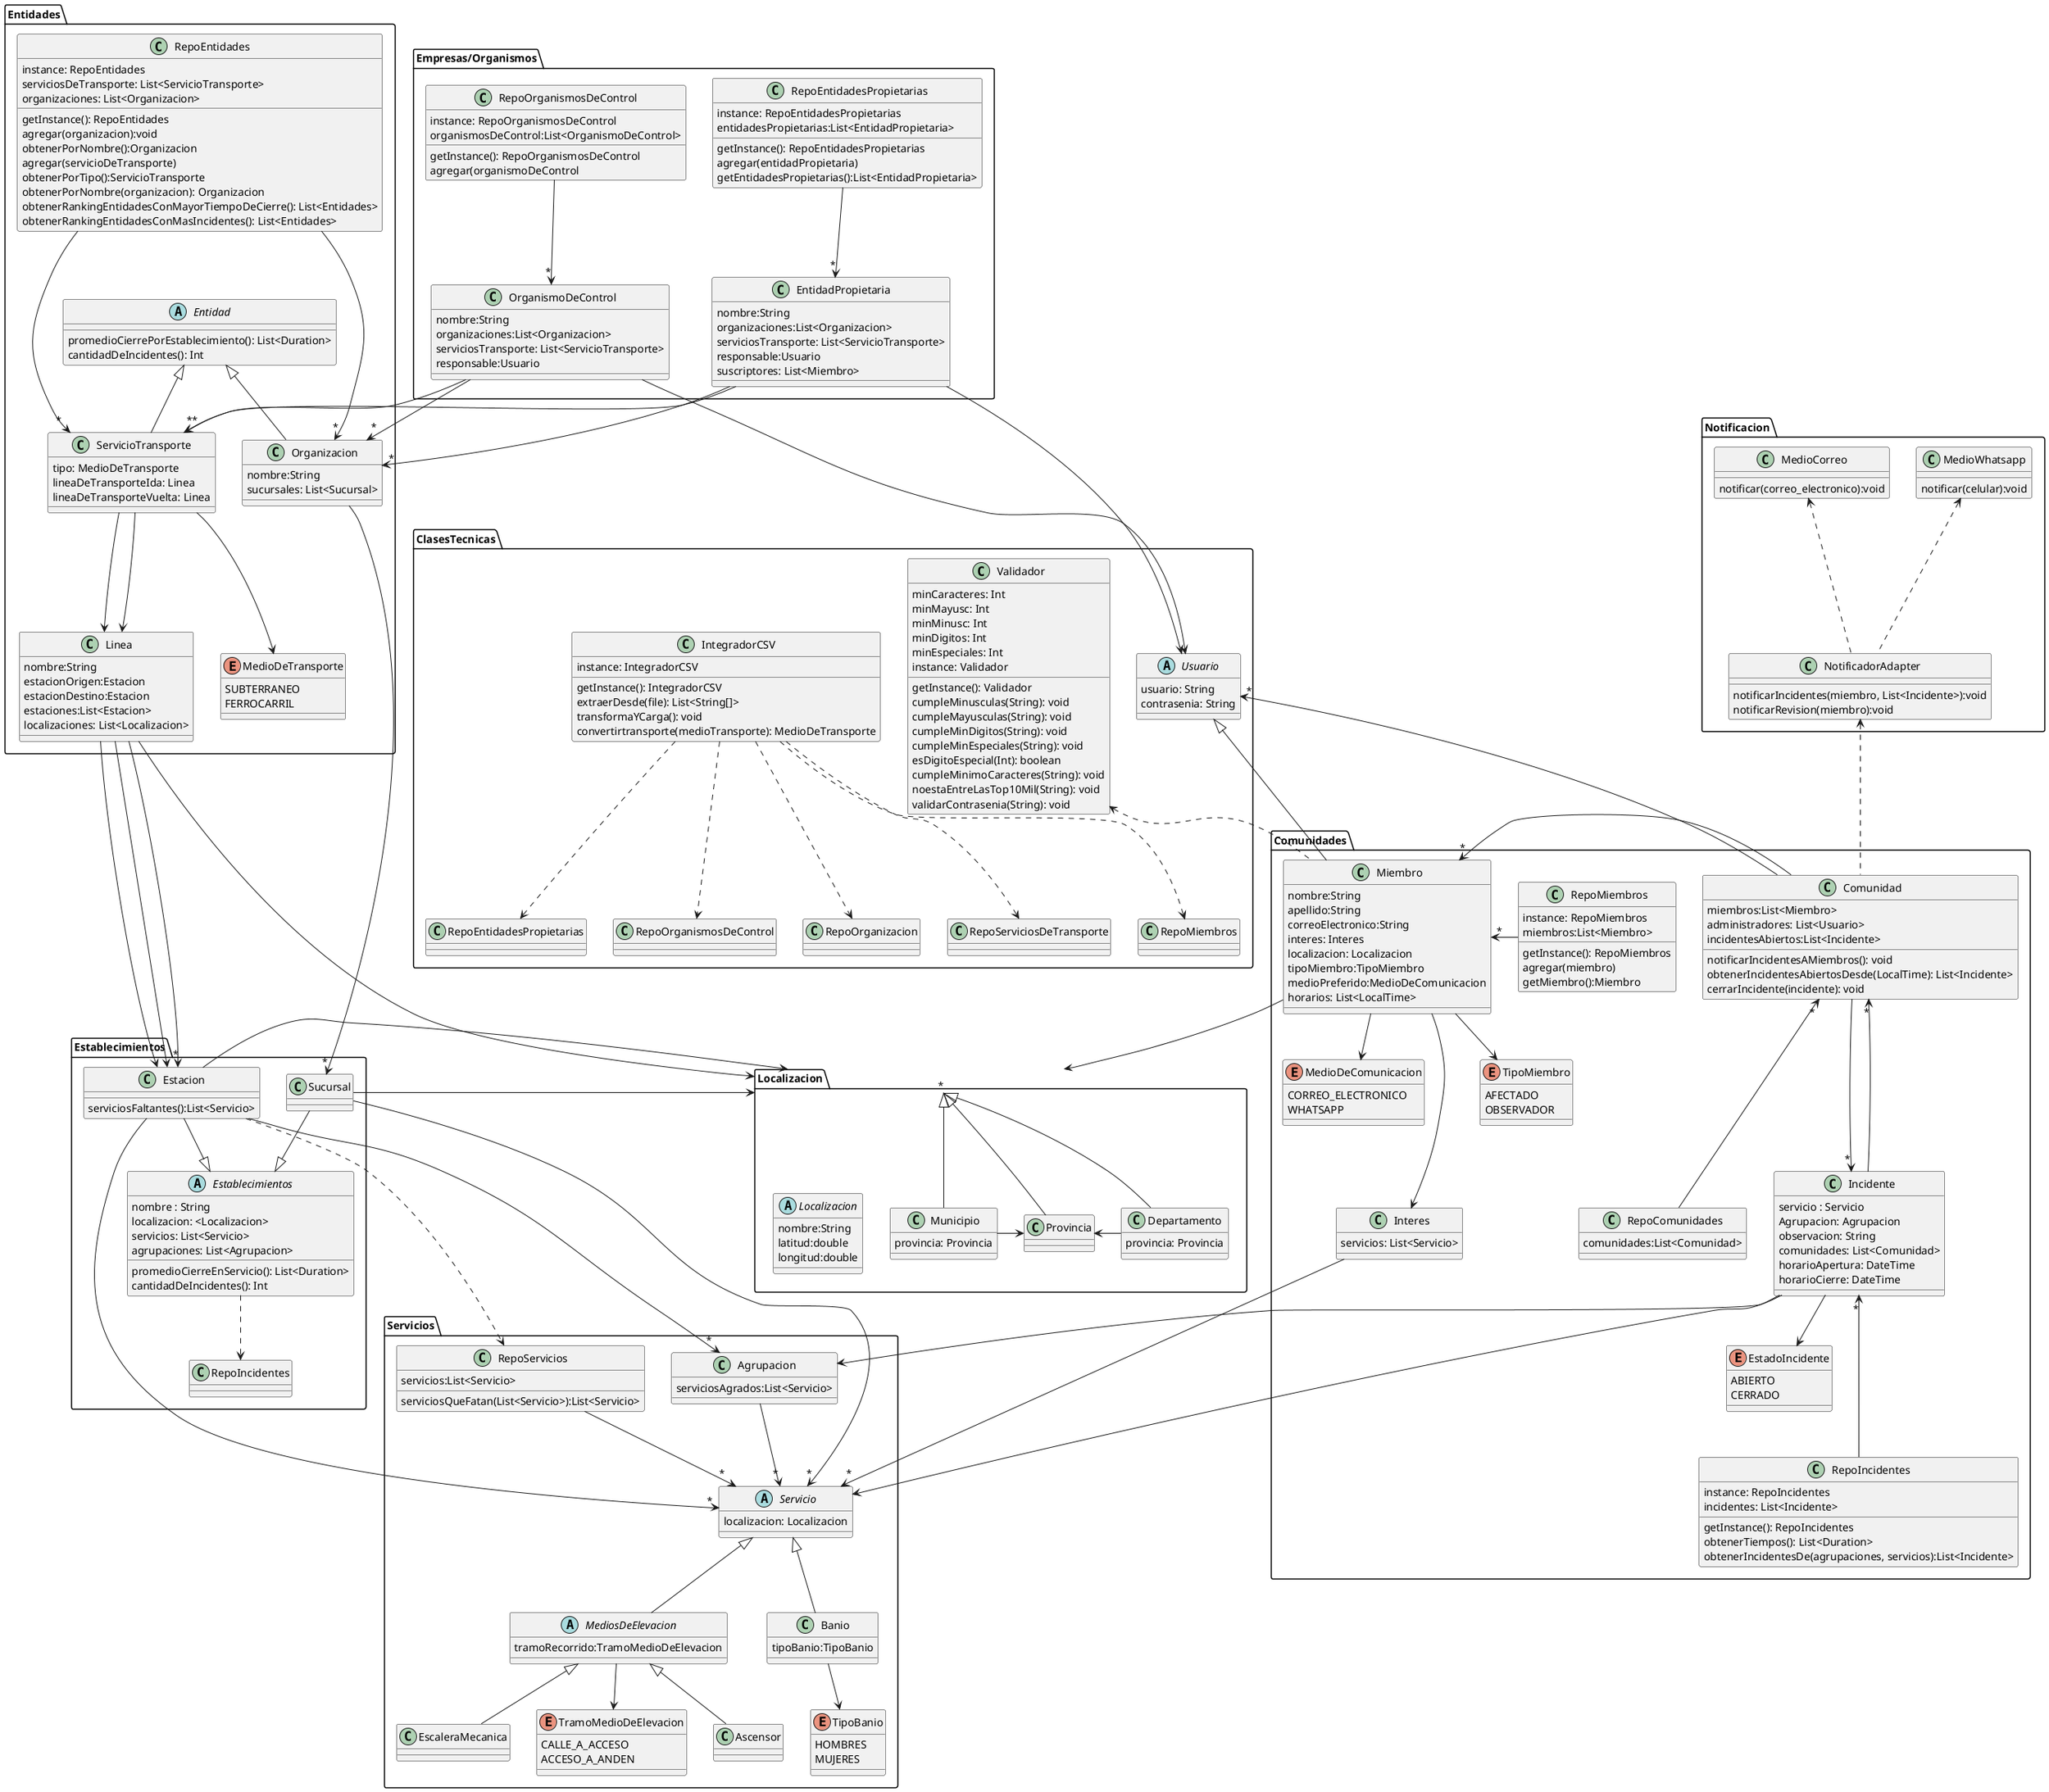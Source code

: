 @startuml
'https://plantuml.com/class-diagram

package Entidades{

    class RepoEntidades{
        instance: RepoEntidades
        serviciosDeTransporte: List<ServicioTransporte>
        organizaciones: List<Organizacion>
        getInstance(): RepoEntidades
        agregar(organizacion):void
        obtenerPorNombre():Organizacion
        agregar(servicioDeTransporte)
        obtenerPorTipo():ServicioTransporte
        obtenerPorNombre(organizacion): Organizacion
        obtenerRankingEntidadesConMayorTiempoDeCierre(): List<Entidades>
        obtenerRankingEntidadesConMasIncidentes(): List<Entidades>
    }

    abstract class Entidad{
        promedioCierrePorEstablecimiento(): List<Duration>
        cantidadDeIncidentes(): Int
    }

    class Organizacion{
        nombre:String
        sucursales: List<Sucursal>
    }

    class ServicioTransporte{
        tipo: MedioDeTransporte
        lineaDeTransporteIda: Linea
        lineaDeTransporteVuelta: Linea
    }

    enum MedioDeTransporte{
        SUBTERRANEO
        FERROCARRIL
    }

    class Linea{
        nombre:String
        estacionOrigen:Estacion
        estacionDestino:Estacion
        estaciones:List<Estacion>
        localizaciones: List<Localizacion>
    }

    ServicioTransporte --> MedioDeTransporte
    ServicioTransporte --> Linea
    ServicioTransporte --> Linea
    Organizacion-up-|>Entidad
    ServicioTransporte-up-|>Entidad
    RepoEntidades --->"*" Organizacion
    RepoEntidades --->"*" ServicioTransporte
}

package Establecimientos {

    abstract class Establecimientos{
        nombre : String
        localizacion: <Localizacion>
        servicios: List<Servicio>
        agrupaciones: List<Agrupacion>
        promedioCierreEnServicio(): List<Duration>
        cantidadDeIncidentes(): Int
    }

  class Sucursal{
  }

  class Estacion{
     serviciosFaltantes():List<Servicio>
  }

  class "RepoIncidentes" as CopiaRepoIncidentes{
      }

  Sucursal-down-|>Establecimientos
  Estacion-down-|>Establecimientos
    Establecimientos..>CopiaRepoIncidentes
}


package Servicios {
  class RepoServicios{
      servicios:List<Servicio>
      serviciosQueFatan(List<Servicio>):List<Servicio>
  }
  class Agrupacion{
      serviciosAgrados:List<Servicio>
  }
  abstract class Servicio{
    localizacion: Localizacion
  }

  abstract class MediosDeElevacion{
    tramoRecorrido:TramoMedioDeElevacion
  }

  enum TramoMedioDeElevacion{
    CALLE_A_ACCESO
    ACCESO_A_ANDEN
  }

  class Ascensor{
  }

  class EscaleraMecanica{
  }

  class Banio{
    tipoBanio:TipoBanio
  }

  enum TipoBanio{
    HOMBRES
    MUJERES
  }

'Relaciones de servicios
    RepoServicios -down->"*" Servicio
    Estacion -->"*" Servicio
    Estacion -->"*" Agrupacion
    Agrupacion -->"*" Servicio
    MediosDeElevacion -up-|> Servicio
    MediosDeElevacion --> TramoMedioDeElevacion
    Ascensor -up-|> MediosDeElevacion
    EscaleraMecanica -up-|> MediosDeElevacion
    Banio -up-|> Servicio
    Banio --> TipoBanio
}

package Comunidades{
    class Comunidad{
        miembros:List<Miembro>
        administradores: List<Usuario>
        incidentesAbiertos:List<Incidente>
        notificarIncidentesAMiembros(): void
        obtenerIncidentesAbiertosDesde(LocalTime): List<Incidente>
        cerrarIncidente(incidente): void
    }

    class RepoComunidades{
        comunidades:List<Comunidad>
    }

    class Miembro{
        nombre:String
        apellido:String
        correoElectronico:String
        interes: Interes
        localizacion: Localizacion
        tipoMiembro:TipoMiembro
        medioPreferido:MedioDeComunicacion
        horarios: List<LocalTime>
    }

    enum TipoMiembro{
        AFECTADO
        OBSERVADOR
    }

    enum MedioDeComunicacion{
        CORREO_ELECTRONICO
        WHATSAPP
    }

    class RepoMiembros{
        instance: RepoMiembros
        miembros:List<Miembro>
        getInstance(): RepoMiembros
        agregar(miembro)
        getMiembro():Miembro
    }

    class Interes{
        servicios: List<Servicio>
    }

    class  Incidente{
        servicio : Servicio
        Agrupacion: Agrupacion
        observacion: String
        comunidades: List<Comunidad>
        horarioApertura: DateTime
        horarioCierre: DateTime
    }

    class RepoIncidentes{
        instance: RepoIncidentes
        incidentes: List<Incidente>
        getInstance(): RepoIncidentes
        obtenerTiempos(): List<Duration>
        obtenerIncidentesDe(agrupaciones, servicios):List<Incidente>
    }

    enum EstadoIncidente {
        ABIERTO
        CERRADO
    }

    Incidente-->Servicio
    Incidente-->Agrupacion
    Incidente-->"*"Comunidad
    Incidente-->EstadoIncidente
    Comunidad--->"*"Incidente
    RepoIncidentes --up->"*" Incidente
    

    RepoMiembros -left->"*" Miembro
    Comunidad -left->"*" Miembro
    RepoComunidades -up-->"*" Comunidad
    Miembro-down->TipoMiembro
    Miembro-down->MedioDeComunicacion
}
package ClasesTecnicas{
    abstract class Usuario{
        usuario: String
        contrasenia: String
    }

    class Validador{
        minCaracteres: Int
        minMayusc: Int
        minMinusc: Int
        minDigitos: Int
        minEspeciales: Int
        instance: Validador

        getInstance(): Validador
        cumpleMinusculas(String): void
        cumpleMayusculas(String): void
        cumpleMinDigitos(String): void
        cumpleMinEspeciales(String): void
        esDigitoEspecial(Int): boolean
        cumpleMinimoCaracteres(String): void
        noestaEntreLasTop10Mil(String): void
        validarContrasenia(String): void
    }

      class IntegradorCSV{
            instance: IntegradorCSV
            getInstance(): IntegradorCSV
            extraerDesde(file): List<String[]>
            transformaYCarga(): void
            convertirtransporte(medioTransporte): MedioDeTransporte
        }

      class "RepoOrganizacion" as CopiaRepoOrg{
      }
      class "RepoServiciosDeTransporte" as CopiaRepoTransporte{
      }
      class "RepoMiembros" as CopiaRepoMiembros{
      }
      class "RepoEntidadesPropietarias" as CopiaRepoEntidadesPropietarias{
      }
      class "RepoOrganismosDeControl" as CopiaRepoOrganismosDeControl{
      }

    IntegradorCSV ..> CopiaRepoOrg
    IntegradorCSV ..> CopiaRepoTransporte
    IntegradorCSV ..> CopiaRepoMiembros
    IntegradorCSV ..> CopiaRepoEntidadesPropietarias
    IntegradorCSV ..> CopiaRepoOrganismosDeControl
    Miembro-up-|>Usuario
    Miembro .up.> Validador
    Comunidad --->"*" Usuario
}


package Empresas/Organismos{
    class EntidadPropietaria{
    nombre:String
    organizaciones:List<Organizacion>
    serviciosTransporte: List<ServicioTransporte>
    responsable:Usuario
    suscriptores: List<Miembro>
}

class RepoEntidadesPropietarias{
    instance: RepoEntidadesPropietarias
    entidadesPropietarias:List<EntidadPropietaria>

    getInstance(): RepoEntidadesPropietarias
    agregar(entidadPropietaria)
    getEntidadesPropietarias():List<EntidadPropietaria>
}

class OrganismoDeControl{
    nombre:String
    organizaciones:List<Organizacion>
    serviciosTransporte: List<ServicioTransporte>
    responsable:Usuario
}

class RepoOrganismosDeControl{
    instance: RepoOrganismosDeControl
    organismosDeControl:List<OrganismoDeControl>

    getInstance(): RepoOrganismosDeControl
    agregar(organismoDeControl
}
}

package Localizacion{
    abstract class Localizacion {
    nombre:String
    latitud:double
    longitud:double
    }

    class Municipio{
        provincia: Provincia
    }

    class Provincia{}

    class Departamento{
        provincia: Provincia
    }
}

package Notificacion{
    class NotificadorAdapter{
        notificarIncidentes(miembro, List<Incidente>):void
        notificarRevision(miembro):void
    }

    class MedioWhatsapp{
        notificar(celular):void
    }

    class MedioCorreo{
        notificar(correo_electronico):void
    }
    NotificadorAdapter..up>MedioCorreo
    NotificadorAdapter..up>MedioWhatsapp
}
    Comunidad..up>NotificadorAdapter


Miembro-left->Localizacion
Municipio-up-|>Localizacion
Provincia-up-|>Localizacion
Departamento-up-|>Localizacion
Municipio-right->Provincia
Departamento-left->Provincia

Linea-down-->"*"Localizacion
Sucursal--->Localizacion
Sucursal-->"*"Servicio
Estacion-left->Localizacion

Miembro-down-->Interes
Interes-->"*"Servicio

EntidadPropietaria-->"*"Organizacion
EntidadPropietaria-->"*"ServicioTransporte
EntidadPropietaria--->Usuario
OrganismoDeControl-->"*"Organizacion
OrganismoDeControl-->"*"ServicioTransporte
OrganismoDeControl-left->Usuario

RepoEntidadesPropietarias-->"*"EntidadPropietaria
RepoOrganismosDeControl-->"*"OrganismoDeControl

Estacion..>RepoServicios
Organizacion --->"*" Sucursal
Linea ---> Estacion
Linea ---> Estacion
Linea --->"*" Estacion




@enduml